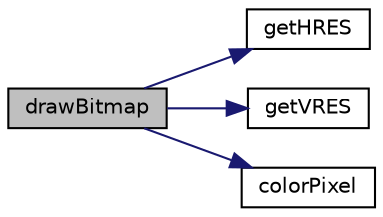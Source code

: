 digraph "drawBitmap"
{
  edge [fontname="Helvetica",fontsize="10",labelfontname="Helvetica",labelfontsize="10"];
  node [fontname="Helvetica",fontsize="10",shape=record];
  rankdir="LR";
  Node8 [label="drawBitmap",height=0.2,width=0.4,color="black", fillcolor="grey75", style="filled", fontcolor="black"];
  Node8 -> Node9 [color="midnightblue",fontsize="10",style="solid",fontname="Helvetica"];
  Node9 [label="getHRES",height=0.2,width=0.4,color="black", fillcolor="white", style="filled",URL="$group__video__gr.html#ga62a06f3a0dc2bfe74941b60f3f0e4294"];
  Node8 -> Node10 [color="midnightblue",fontsize="10",style="solid",fontname="Helvetica"];
  Node10 [label="getVRES",height=0.2,width=0.4,color="black", fillcolor="white", style="filled",URL="$group__video__gr.html#ga200a747d2cbe6ff688b650fa5972dcec"];
  Node8 -> Node11 [color="midnightblue",fontsize="10",style="solid",fontname="Helvetica"];
  Node11 [label="colorPixel",height=0.2,width=0.4,color="black", fillcolor="white", style="filled",URL="$group__video__gr.html#ga14840e6cba314a5c6122c1ddde7261f2"];
}
